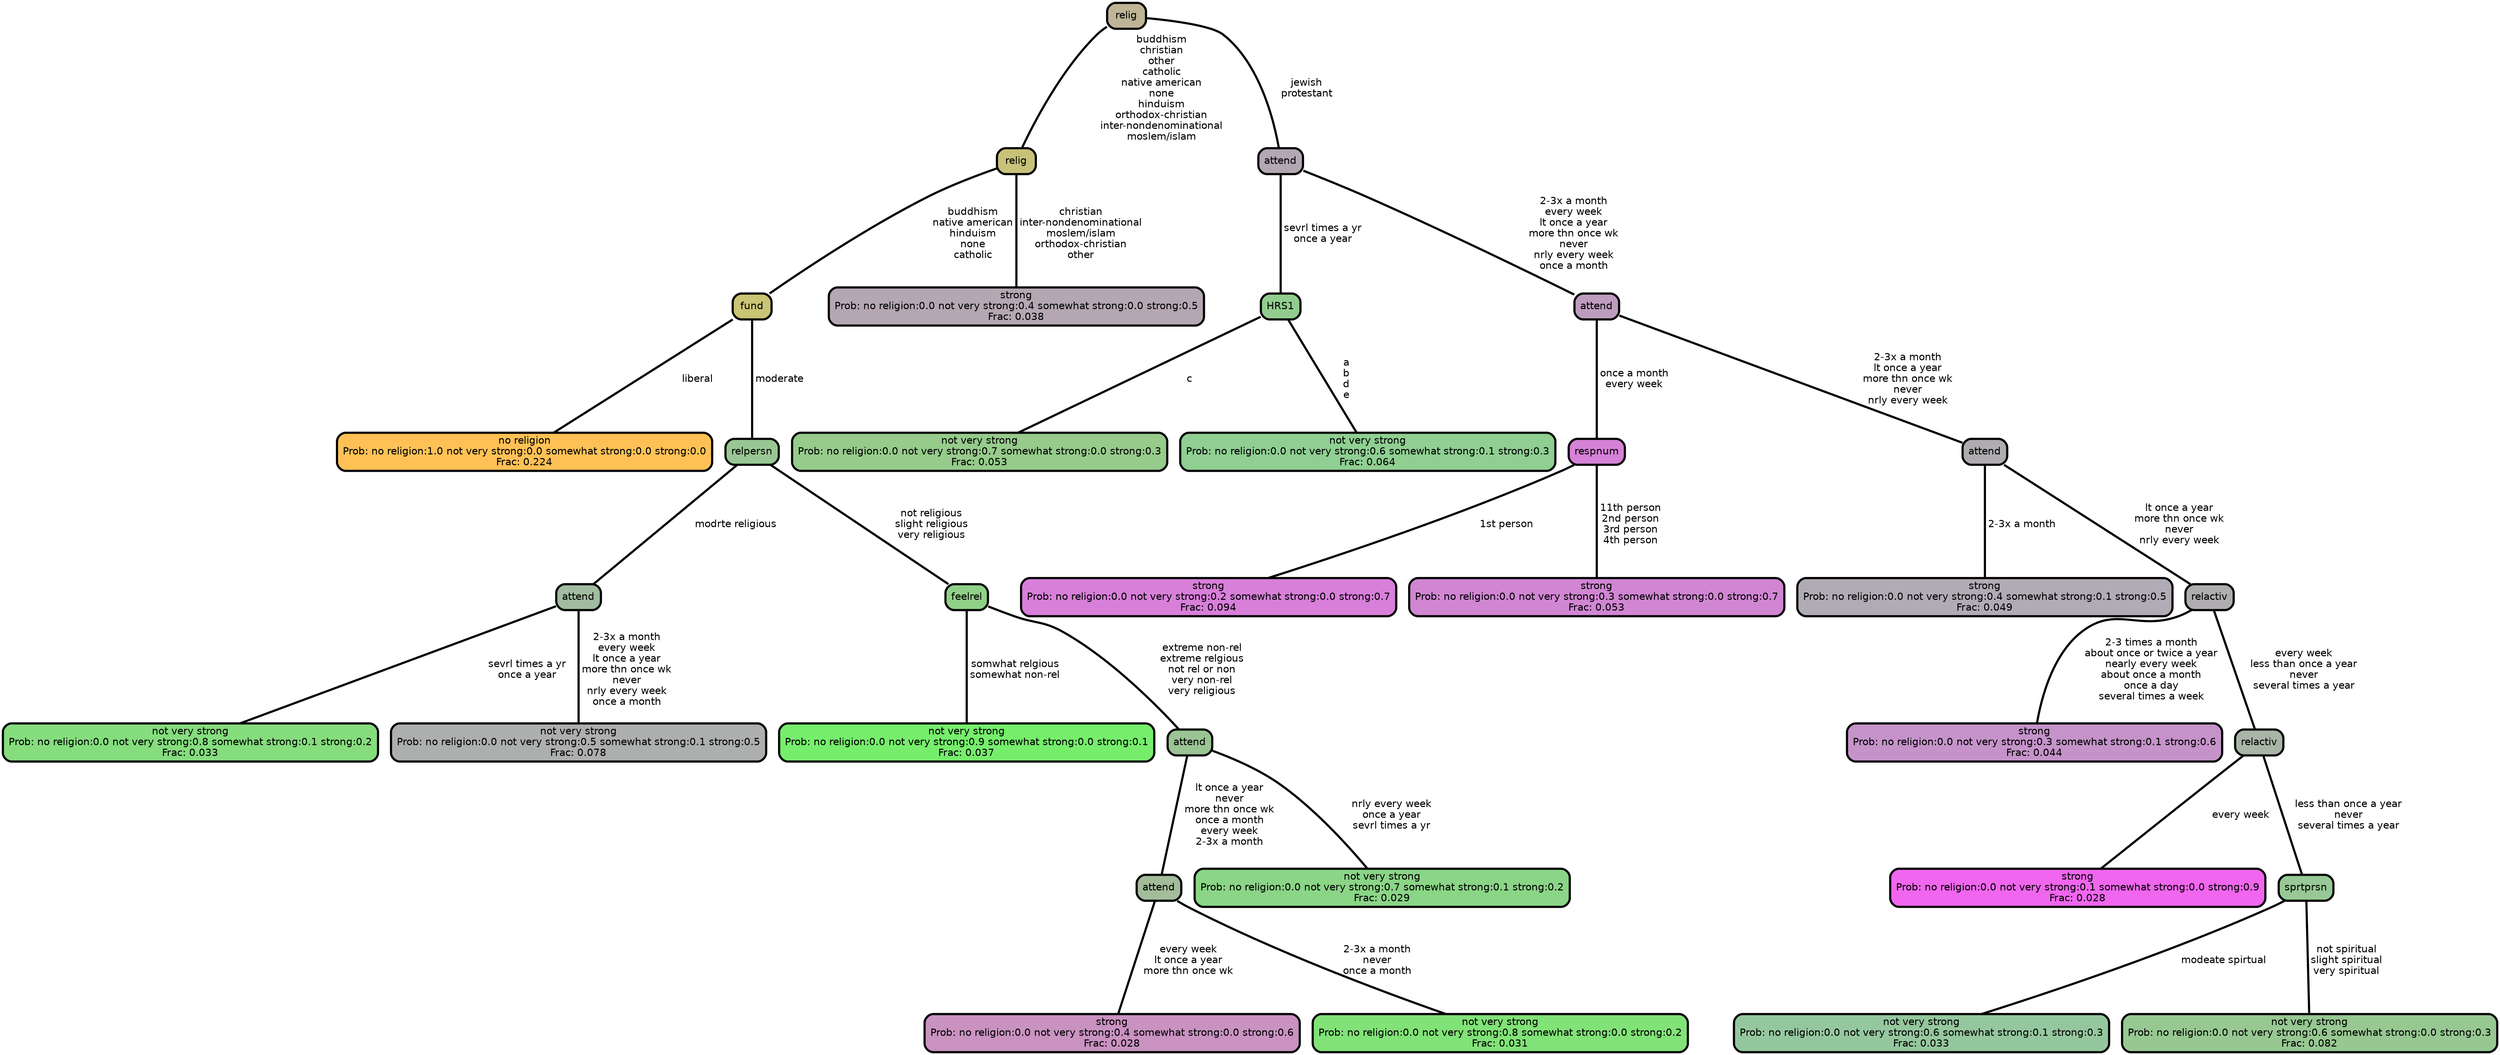 graph Tree {
node [shape=box, style="filled, rounded",color="black",penwidth="3",fontcolor="black",                 fontname=helvetica] ;
graph [ranksep="0 equally", splines=straight,                 bgcolor=transparent, dpi=200] ;
edge [fontname=helvetica, color=black] ;
0 [label="no religion
Prob: no religion:1.0 not very strong:0.0 somewhat strong:0.0 strong:0.0
Frac: 0.224", fillcolor="#ffc155"] ;
1 [label="fund", fillcolor="#cac475"] ;
2 [label="not very strong
Prob: no religion:0.0 not very strong:0.8 somewhat strong:0.1 strong:0.2
Frac: 0.033", fillcolor="#85dd7e"] ;
3 [label="attend", fillcolor="#a1bca0"] ;
4 [label="not very strong
Prob: no religion:0.0 not very strong:0.5 somewhat strong:0.1 strong:0.5
Frac: 0.078", fillcolor="#adaeae"] ;
5 [label="relpersn", fillcolor="#98c793"] ;
6 [label="not very strong
Prob: no religion:0.0 not very strong:0.9 somewhat strong:0.0 strong:0.1
Frac: 0.037", fillcolor="#76ee6c"] ;
7 [label="feelrel", fillcolor="#90d188"] ;
8 [label="strong
Prob: no religion:0.0 not very strong:0.4 somewhat strong:0.0 strong:0.6
Frac: 0.028", fillcolor="#c992c1"] ;
9 [label="attend", fillcolor="#a3bc9a"] ;
10 [label="not very strong
Prob: no religion:0.0 not very strong:0.8 somewhat strong:0.0 strong:0.2
Frac: 0.031", fillcolor="#81e277"] ;
11 [label="attend", fillcolor="#9bc494"] ;
12 [label="not very strong
Prob: no religion:0.0 not very strong:0.7 somewhat strong:0.1 strong:0.2
Frac: 0.029", fillcolor="#8bd587"] ;
13 [label="relig", fillcolor="#c8c279"] ;
14 [label="strong
Prob: no religion:0.0 not very strong:0.4 somewhat strong:0.0 strong:0.5
Frac: 0.038", fillcolor="#b4a7b2"] ;
15 [label="relig", fillcolor="#beb597"] ;
16 [label="not very strong
Prob: no religion:0.0 not very strong:0.7 somewhat strong:0.0 strong:0.3
Frac: 0.053", fillcolor="#96cb8b"] ;
17 [label="HRS1", fillcolor="#92cd8f"] ;
18 [label="not very strong
Prob: no religion:0.0 not very strong:0.6 somewhat strong:0.1 strong:0.3
Frac: 0.064", fillcolor="#8fcf92"] ;
19 [label="attend", fillcolor="#b4a7b4"] ;
20 [label="strong
Prob: no religion:0.0 not very strong:0.2 somewhat strong:0.0 strong:0.7
Frac: 0.094", fillcolor="#d87fda"] ;
21 [label="respnum", fillcolor="#d682d7"] ;
22 [label="strong
Prob: no religion:0.0 not very strong:0.3 somewhat strong:0.0 strong:0.7
Frac: 0.053", fillcolor="#d186d3"] ;
23 [label="attend", fillcolor="#be9cbf"] ;
24 [label="strong
Prob: no religion:0.0 not very strong:0.4 somewhat strong:0.1 strong:0.5
Frac: 0.049", fillcolor="#b0abb4"] ;
25 [label="attend", fillcolor="#afacb0"] ;
26 [label="strong
Prob: no religion:0.0 not very strong:0.3 somewhat strong:0.1 strong:0.6
Frac: 0.044", fillcolor="#c593ca"] ;
27 [label="relactiv", fillcolor="#afadaf"] ;
28 [label="strong
Prob: no religion:0.0 not very strong:0.1 somewhat strong:0.0 strong:0.9
Frac: 0.028", fillcolor="#f066ee"] ;
29 [label="relactiv", fillcolor="#a8b5a7"] ;
30 [label="not very strong
Prob: no religion:0.0 not very strong:0.6 somewhat strong:0.1 strong:0.3
Frac: 0.033", fillcolor="#95c79e"] ;
31 [label="sprtprsn", fillcolor="#97c895"] ;
32 [label="not very strong
Prob: no religion:0.0 not very strong:0.6 somewhat strong:0.0 strong:0.3
Frac: 0.082", fillcolor="#97c892"] ;
1 -- 0 [label=" liberal",penwidth=3] ;
1 -- 5 [label=" moderate",penwidth=3] ;
3 -- 2 [label=" sevrl times a yr\n once a year",penwidth=3] ;
3 -- 4 [label=" 2-3x a month\n every week\n lt once a year\n more thn once wk\n never\n nrly every week\n once a month",penwidth=3] ;
5 -- 3 [label=" modrte religious",penwidth=3] ;
5 -- 7 [label=" not religious\n slight religious\n very religious",penwidth=3] ;
7 -- 6 [label=" somwhat relgious\n somewhat non-rel",penwidth=3] ;
7 -- 11 [label=" extreme non-rel\n extreme relgious\n not rel or non\n very non-rel\n very religious",penwidth=3] ;
9 -- 8 [label=" every week\n lt once a year\n more thn once wk",penwidth=3] ;
9 -- 10 [label=" 2-3x a month\n never\n once a month",penwidth=3] ;
11 -- 9 [label=" lt once a year\n never\n more thn once wk\n once a month\n every week\n 2-3x a month",penwidth=3] ;
11 -- 12 [label=" nrly every week\n once a year\n sevrl times a yr",penwidth=3] ;
13 -- 1 [label=" buddhism\n native american\n hinduism\n none\n catholic",penwidth=3] ;
13 -- 14 [label=" christian\n inter-nondenominational\n moslem/islam\n orthodox-christian\n other",penwidth=3] ;
15 -- 13 [label=" buddhism\n christian\n other\n catholic\n native american\n none\n hinduism\n orthodox-christian\n inter-nondenominational\n moslem/islam",penwidth=3] ;
15 -- 19 [label=" jewish\n protestant",penwidth=3] ;
17 -- 16 [label=" c",penwidth=3] ;
17 -- 18 [label=" a\n b\n d\n e",penwidth=3] ;
19 -- 17 [label=" sevrl times a yr\n once a year",penwidth=3] ;
19 -- 23 [label=" 2-3x a month\n every week\n lt once a year\n more thn once wk\n never\n nrly every week\n once a month",penwidth=3] ;
21 -- 20 [label=" 1st person",penwidth=3] ;
21 -- 22 [label=" 11th person\n 2nd person\n 3rd person\n 4th person",penwidth=3] ;
23 -- 21 [label=" once a month\n every week",penwidth=3] ;
23 -- 25 [label=" 2-3x a month\n lt once a year\n more thn once wk\n never\n nrly every week",penwidth=3] ;
25 -- 24 [label=" 2-3x a month",penwidth=3] ;
25 -- 27 [label=" lt once a year\n more thn once wk\n never\n nrly every week",penwidth=3] ;
27 -- 26 [label=" 2-3 times a month\n about once or twice a year\n nearly every week\n about once a month\n once a day\n several times a week",penwidth=3] ;
27 -- 29 [label=" every week\n less than once a year\n never\n several times a year",penwidth=3] ;
29 -- 28 [label=" every week",penwidth=3] ;
29 -- 31 [label=" less than once a year\n never\n several times a year",penwidth=3] ;
31 -- 30 [label=" modeate spirtual",penwidth=3] ;
31 -- 32 [label=" not spiritual\n slight spiritual\n very spiritual",penwidth=3] ;
{rank = same;}}
